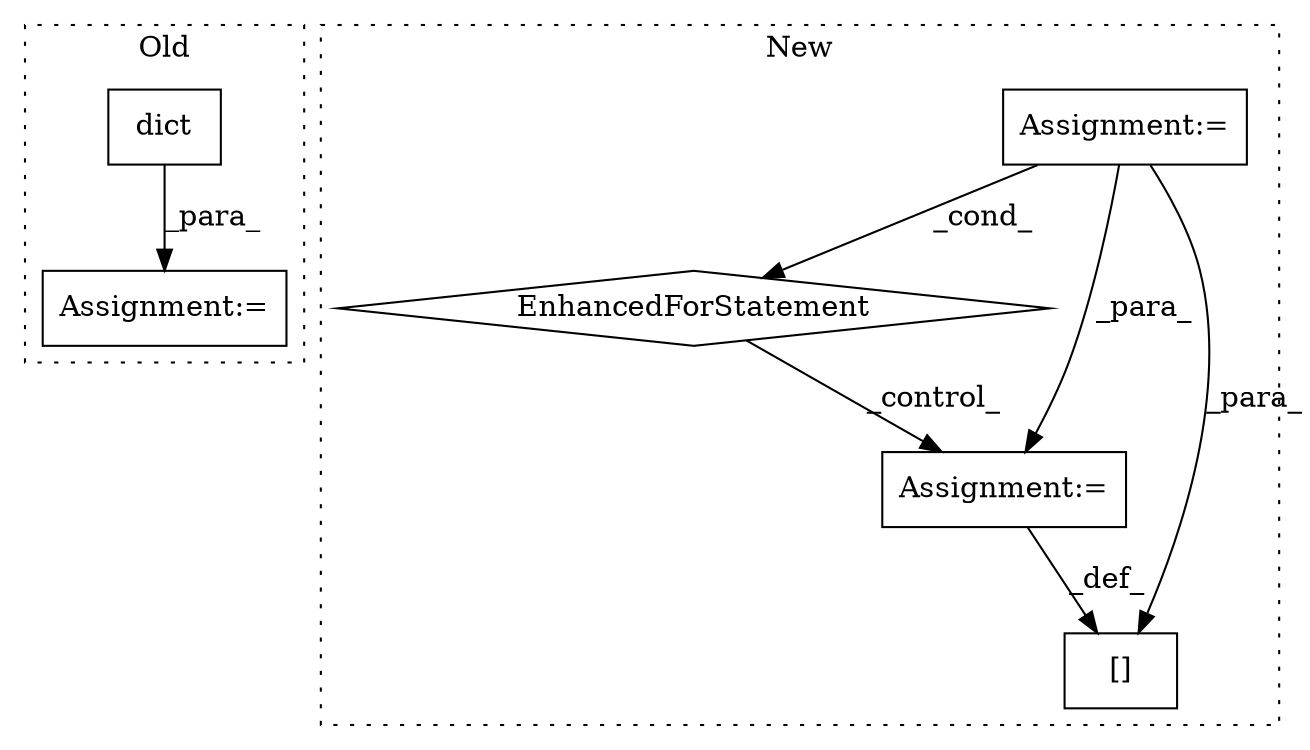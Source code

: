 digraph G {
subgraph cluster0 {
1 [label="dict" a="32" s="774,805" l="5,1" shape="box"];
4 [label="Assignment:=" a="7" s="773" l="1" shape="box"];
label = "Old";
style="dotted";
}
subgraph cluster1 {
2 [label="EnhancedForStatement" a="70" s="1406,1488" l="57,2" shape="diamond"];
3 [label="Assignment:=" a="7" s="1406,1488" l="57,2" shape="box"];
5 [label="Assignment:=" a="7" s="1514" l="1" shape="box"];
6 [label="[]" a="2" s="1500,1513" l="12,1" shape="box"];
label = "New";
style="dotted";
}
1 -> 4 [label="_para_"];
2 -> 5 [label="_control_"];
3 -> 5 [label="_para_"];
3 -> 6 [label="_para_"];
3 -> 2 [label="_cond_"];
5 -> 6 [label="_def_"];
}
